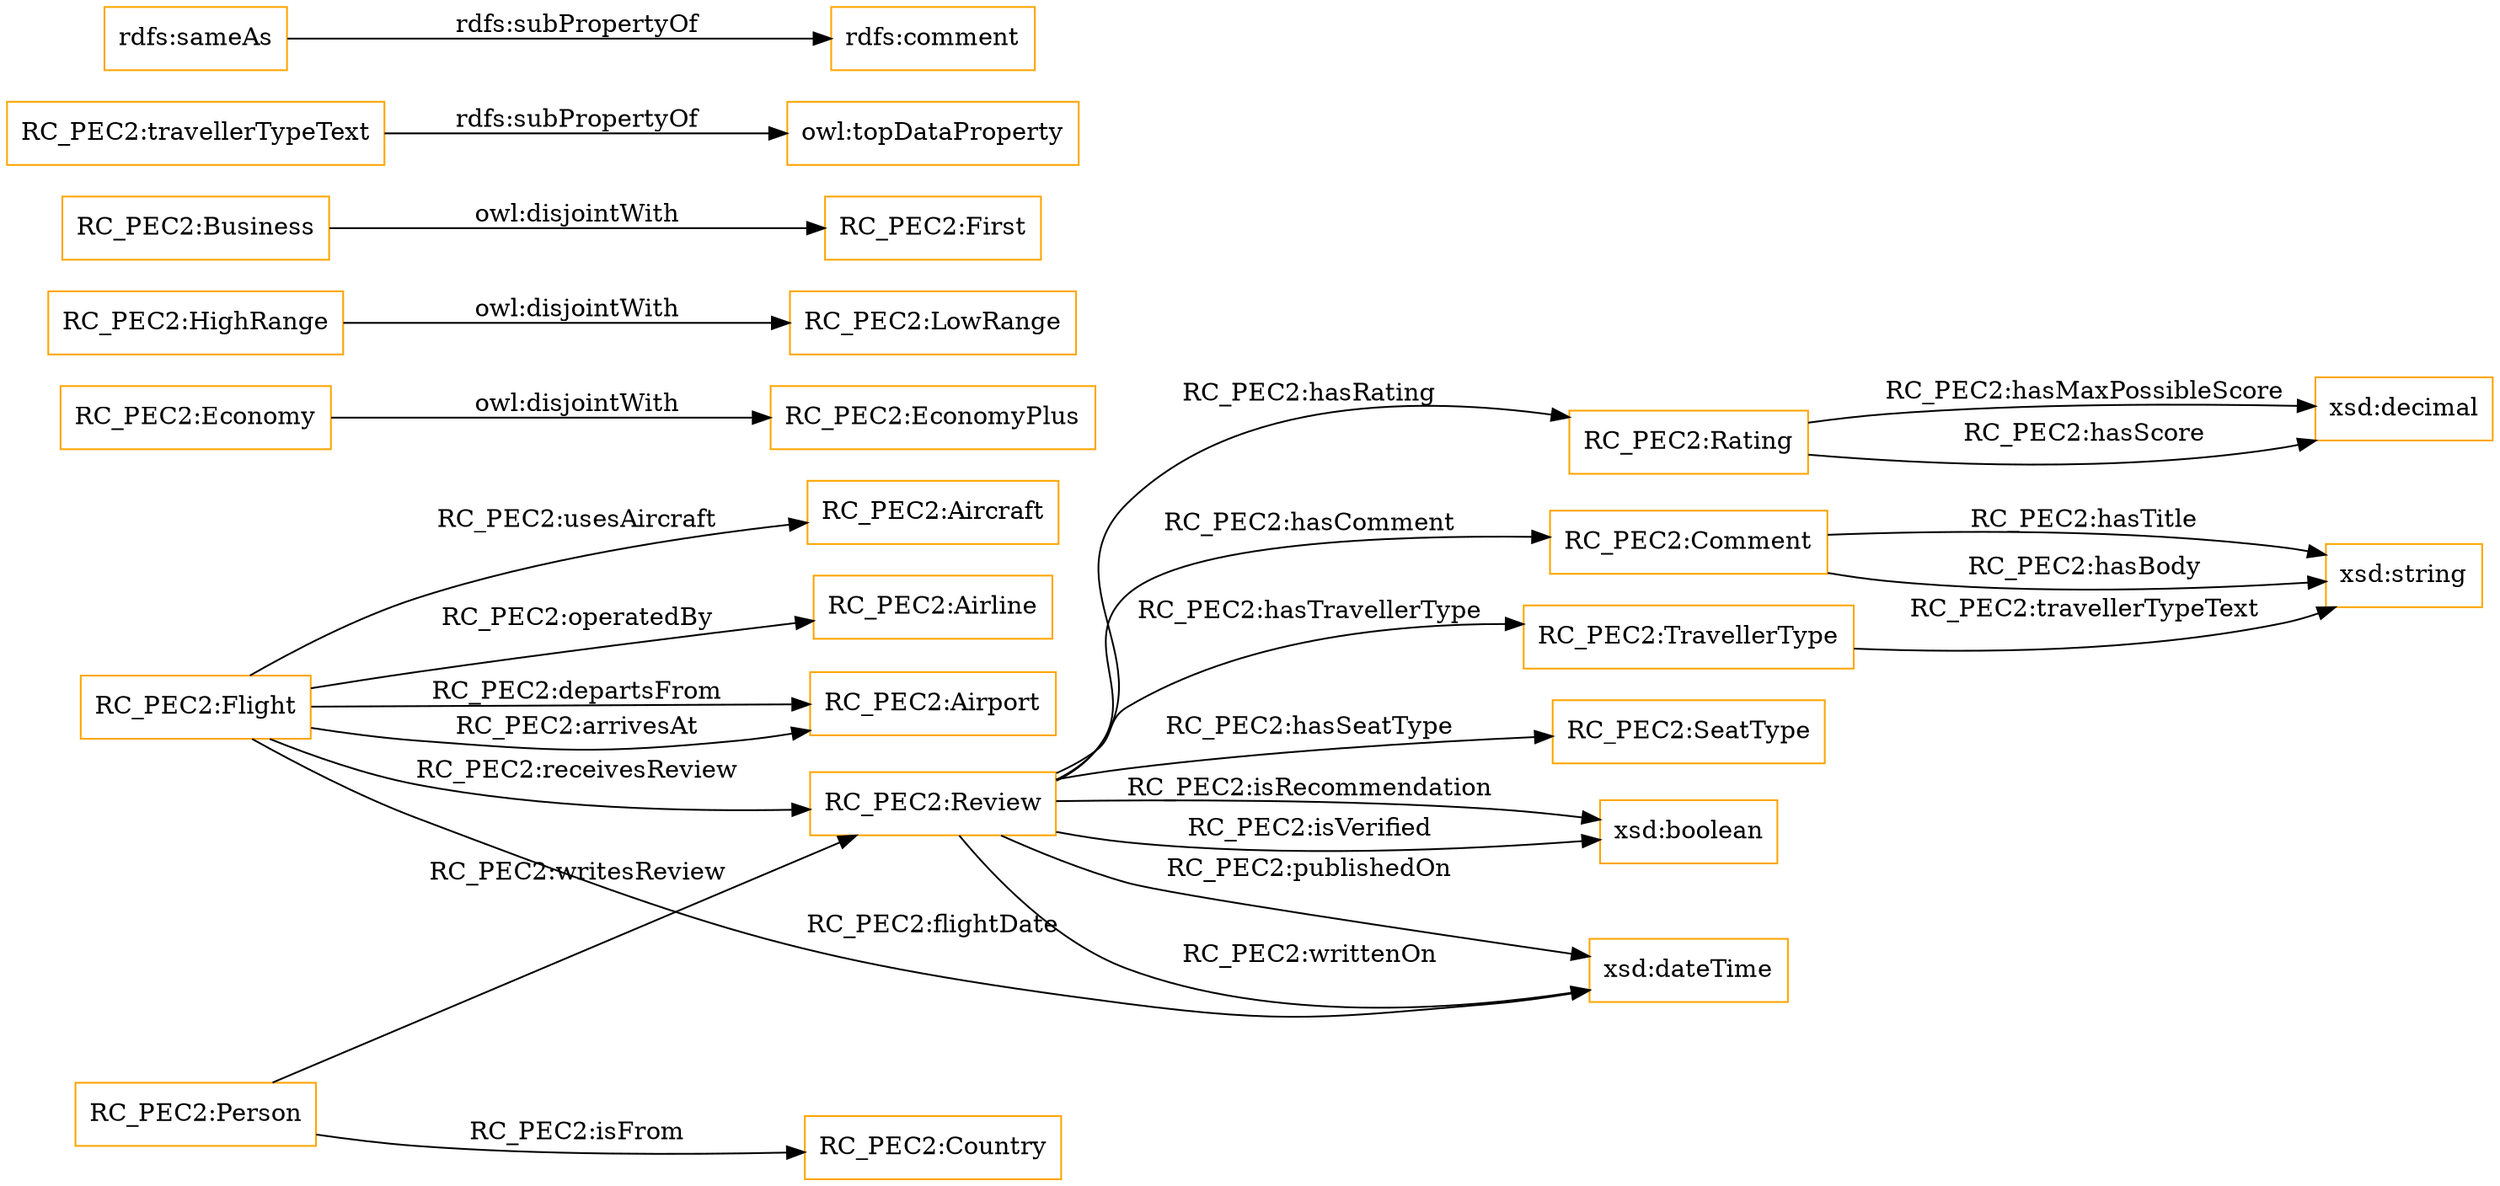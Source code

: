 digraph ar2dtool_diagram { 
rankdir=LR;
size="1501"
node [shape = rectangle, color="orange"]; "RC_PEC2:Airport" "RC_PEC2:EconomyPlus" "RC_PEC2:Aircraft" "RC_PEC2:Airline" "RC_PEC2:LowRange" "RC_PEC2:HighRange" "RC_PEC2:First" "RC_PEC2:Flight" "RC_PEC2:Business" "RC_PEC2:Country" "RC_PEC2:Economy" "RC_PEC2:Review" "RC_PEC2:Person" "RC_PEC2:Rating" "RC_PEC2:Comment" "RC_PEC2:TravellerType" "RC_PEC2:SeatType" ; /*classes style*/
	"RC_PEC2:travellerTypeText" -> "owl:topDataProperty" [ label = "rdfs:subPropertyOf" ];
	"rdfs:sameAs" -> "rdfs:comment" [ label = "rdfs:subPropertyOf" ];
	"RC_PEC2:HighRange" -> "RC_PEC2:LowRange" [ label = "owl:disjointWith" ];
	"RC_PEC2:Economy" -> "RC_PEC2:EconomyPlus" [ label = "owl:disjointWith" ];
	"RC_PEC2:Business" -> "RC_PEC2:First" [ label = "owl:disjointWith" ];
	"RC_PEC2:Person" -> "RC_PEC2:Review" [ label = "RC_PEC2:writesReview" ];
	"RC_PEC2:Review" -> "xsd:boolean" [ label = "RC_PEC2:isRecommendation" ];
	"RC_PEC2:Person" -> "RC_PEC2:Country" [ label = "RC_PEC2:isFrom" ];
	"RC_PEC2:Review" -> "xsd:dateTime" [ label = "RC_PEC2:writtenOn" ];
	"RC_PEC2:Review" -> "RC_PEC2:Rating" [ label = "RC_PEC2:hasRating" ];
	"RC_PEC2:Rating" -> "xsd:decimal" [ label = "RC_PEC2:hasMaxPossibleScore" ];
	"RC_PEC2:Flight" -> "xsd:dateTime" [ label = "RC_PEC2:flightDate" ];
	"RC_PEC2:Rating" -> "xsd:decimal" [ label = "RC_PEC2:hasScore" ];
	"RC_PEC2:Flight" -> "RC_PEC2:Airport" [ label = "RC_PEC2:departsFrom" ];
	"RC_PEC2:Review" -> "xsd:dateTime" [ label = "RC_PEC2:publishedOn" ];
	"RC_PEC2:Review" -> "xsd:boolean" [ label = "RC_PEC2:isVerified" ];
	"RC_PEC2:Flight" -> "RC_PEC2:Airline" [ label = "RC_PEC2:operatedBy" ];
	"RC_PEC2:Review" -> "RC_PEC2:Comment" [ label = "RC_PEC2:hasComment" ];
	"RC_PEC2:Flight" -> "RC_PEC2:Aircraft" [ label = "RC_PEC2:usesAircraft" ];
	"RC_PEC2:Review" -> "RC_PEC2:TravellerType" [ label = "RC_PEC2:hasTravellerType" ];
	"RC_PEC2:TravellerType" -> "xsd:string" [ label = "RC_PEC2:travellerTypeText" ];
	"RC_PEC2:Review" -> "RC_PEC2:SeatType" [ label = "RC_PEC2:hasSeatType" ];
	"RC_PEC2:Flight" -> "RC_PEC2:Review" [ label = "RC_PEC2:receivesReview" ];
	"RC_PEC2:Comment" -> "xsd:string" [ label = "RC_PEC2:hasTitle" ];
	"RC_PEC2:Flight" -> "RC_PEC2:Airport" [ label = "RC_PEC2:arrivesAt" ];
	"RC_PEC2:Comment" -> "xsd:string" [ label = "RC_PEC2:hasBody" ];

}
